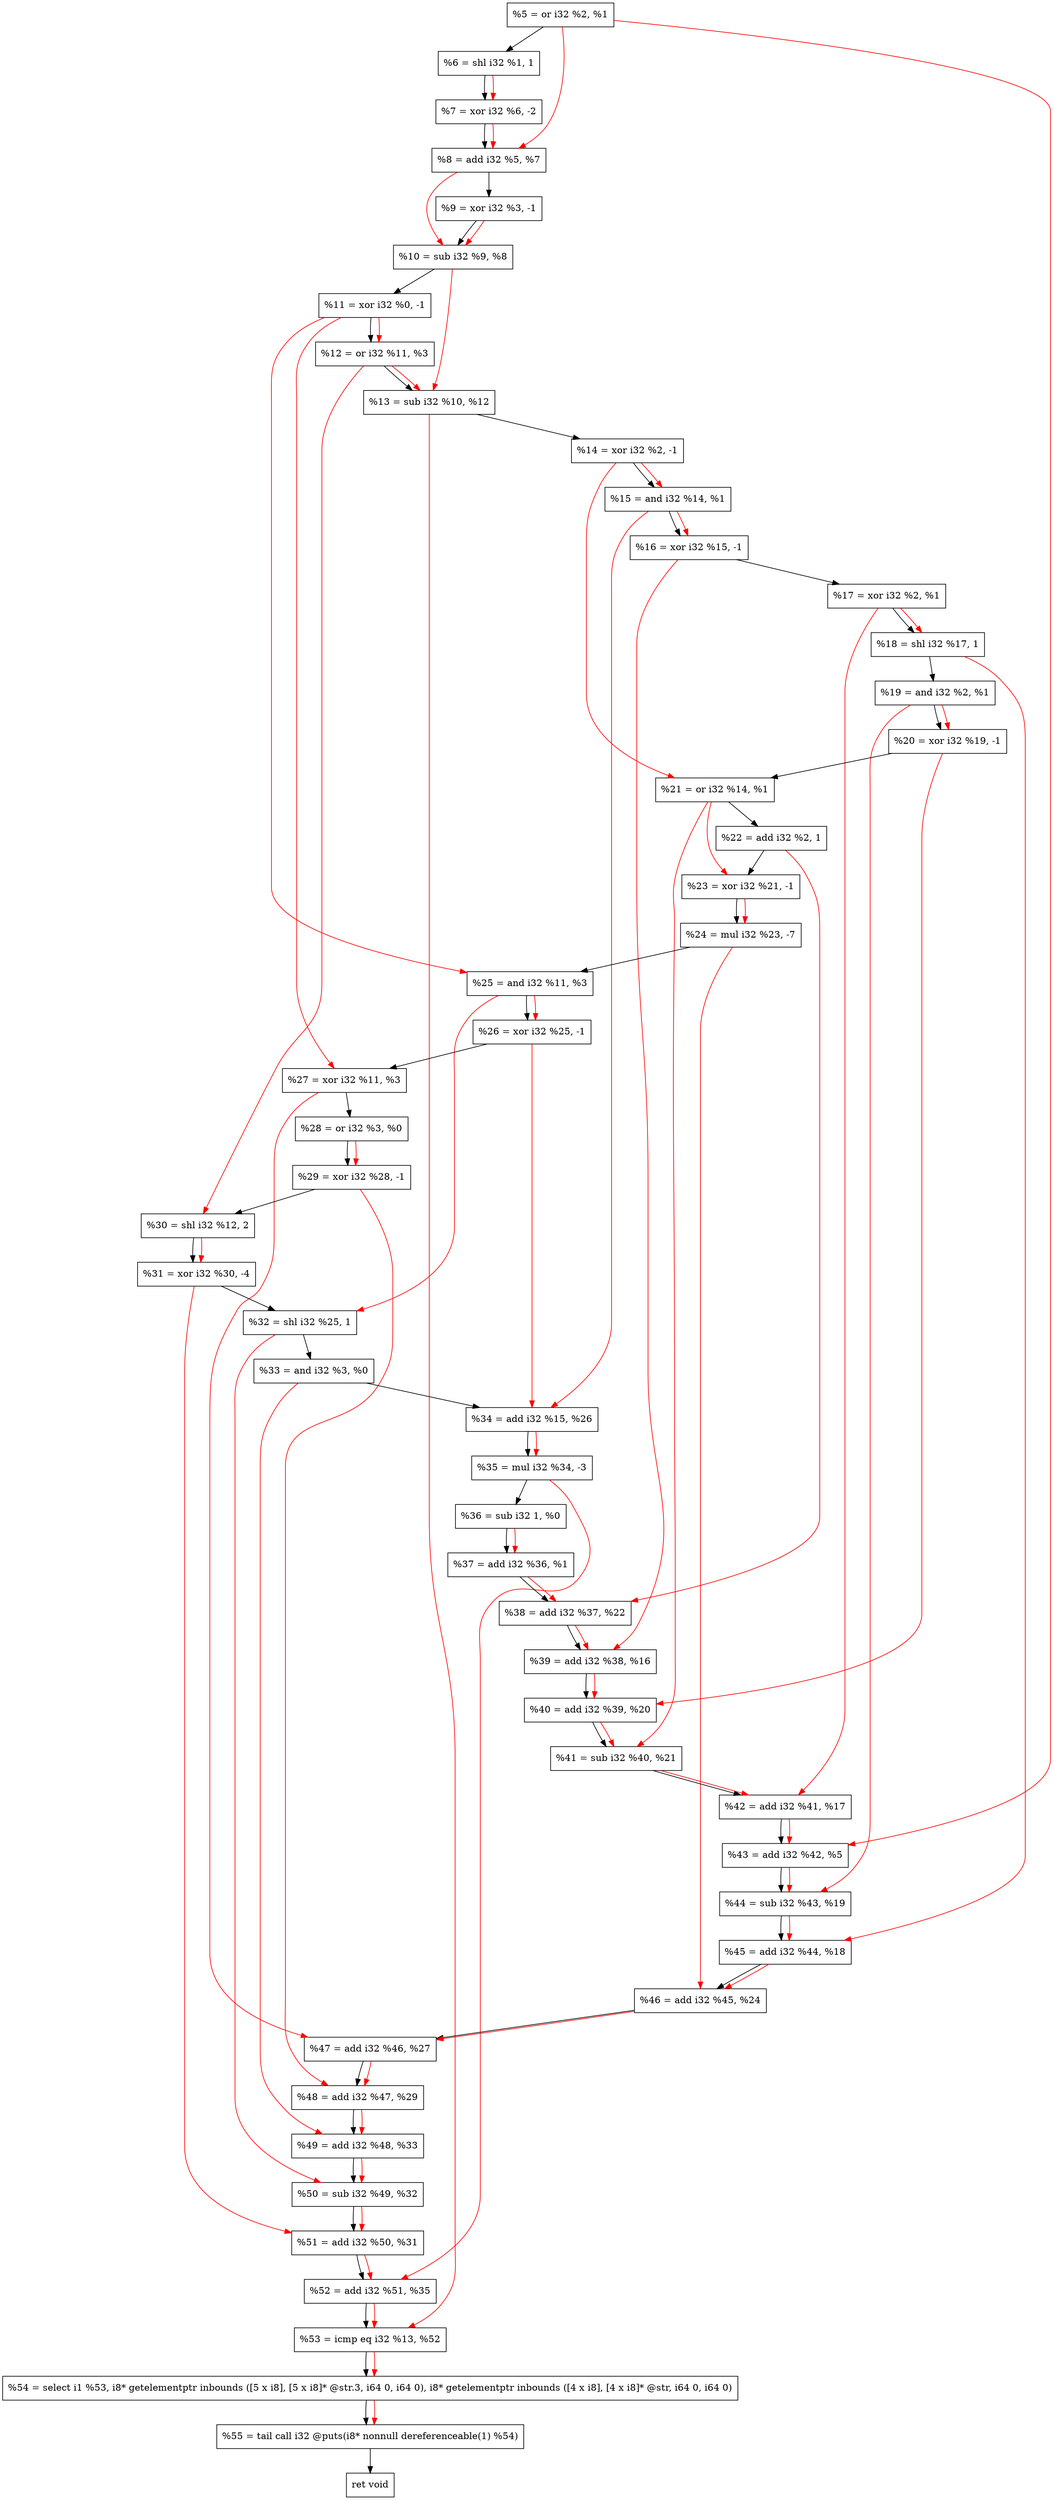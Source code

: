 digraph "DFG for'crackme' function" {
	Node0x2064770[shape=record, label="  %5 = or i32 %2, %1"];
	Node0x2064df0[shape=record, label="  %6 = shl i32 %1, 1"];
	Node0x2064e90[shape=record, label="  %7 = xor i32 %6, -2"];
	Node0x2064f00[shape=record, label="  %8 = add i32 %5, %7"];
	Node0x2064fa0[shape=record, label="  %9 = xor i32 %3, -1"];
	Node0x2065010[shape=record, label="  %10 = sub i32 %9, %8"];
	Node0x2065080[shape=record, label="  %11 = xor i32 %0, -1"];
	Node0x20650f0[shape=record, label="  %12 = or i32 %11, %3"];
	Node0x2065160[shape=record, label="  %13 = sub i32 %10, %12"];
	Node0x20651d0[shape=record, label="  %14 = xor i32 %2, -1"];
	Node0x2065240[shape=record, label="  %15 = and i32 %14, %1"];
	Node0x20652b0[shape=record, label="  %16 = xor i32 %15, -1"];
	Node0x2065320[shape=record, label="  %17 = xor i32 %2, %1"];
	Node0x2065390[shape=record, label="  %18 = shl i32 %17, 1"];
	Node0x2065400[shape=record, label="  %19 = and i32 %2, %1"];
	Node0x2065470[shape=record, label="  %20 = xor i32 %19, -1"];
	Node0x20654e0[shape=record, label="  %21 = or i32 %14, %1"];
	Node0x2065550[shape=record, label="  %22 = add i32 %2, 1"];
	Node0x20655c0[shape=record, label="  %23 = xor i32 %21, -1"];
	Node0x2065660[shape=record, label="  %24 = mul i32 %23, -7"];
	Node0x20656d0[shape=record, label="  %25 = and i32 %11, %3"];
	Node0x2065740[shape=record, label="  %26 = xor i32 %25, -1"];
	Node0x20657b0[shape=record, label="  %27 = xor i32 %11, %3"];
	Node0x2065820[shape=record, label="  %28 = or i32 %3, %0"];
	Node0x2065890[shape=record, label="  %29 = xor i32 %28, -1"];
	Node0x2065930[shape=record, label="  %30 = shl i32 %12, 2"];
	Node0x20659d0[shape=record, label="  %31 = xor i32 %30, -4"];
	Node0x2065a40[shape=record, label="  %32 = shl i32 %25, 1"];
	Node0x2065cc0[shape=record, label="  %33 = and i32 %3, %0"];
	Node0x2065d30[shape=record, label="  %34 = add i32 %15, %26"];
	Node0x2065dd0[shape=record, label="  %35 = mul i32 %34, -3"];
	Node0x2065e40[shape=record, label="  %36 = sub i32 1, %0"];
	Node0x2065eb0[shape=record, label="  %37 = add i32 %36, %1"];
	Node0x2065f20[shape=record, label="  %38 = add i32 %37, %22"];
	Node0x2065f90[shape=record, label="  %39 = add i32 %38, %16"];
	Node0x2066000[shape=record, label="  %40 = add i32 %39, %20"];
	Node0x2066070[shape=record, label="  %41 = sub i32 %40, %21"];
	Node0x20660e0[shape=record, label="  %42 = add i32 %41, %17"];
	Node0x2066150[shape=record, label="  %43 = add i32 %42, %5"];
	Node0x20661c0[shape=record, label="  %44 = sub i32 %43, %19"];
	Node0x2066230[shape=record, label="  %45 = add i32 %44, %18"];
	Node0x20662a0[shape=record, label="  %46 = add i32 %45, %24"];
	Node0x2066310[shape=record, label="  %47 = add i32 %46, %27"];
	Node0x2066380[shape=record, label="  %48 = add i32 %47, %29"];
	Node0x20663f0[shape=record, label="  %49 = add i32 %48, %33"];
	Node0x2066460[shape=record, label="  %50 = sub i32 %49, %32"];
	Node0x20664d0[shape=record, label="  %51 = add i32 %50, %31"];
	Node0x2066540[shape=record, label="  %52 = add i32 %51, %35"];
	Node0x20665b0[shape=record, label="  %53 = icmp eq i32 %13, %52"];
	Node0x2005268[shape=record, label="  %54 = select i1 %53, i8* getelementptr inbounds ([5 x i8], [5 x i8]* @str.3, i64 0, i64 0), i8* getelementptr inbounds ([4 x i8], [4 x i8]* @str, i64 0, i64 0)"];
	Node0x2066a50[shape=record, label="  %55 = tail call i32 @puts(i8* nonnull dereferenceable(1) %54)"];
	Node0x2066aa0[shape=record, label="  ret void"];
	Node0x2064770 -> Node0x2064df0;
	Node0x2064df0 -> Node0x2064e90;
	Node0x2064e90 -> Node0x2064f00;
	Node0x2064f00 -> Node0x2064fa0;
	Node0x2064fa0 -> Node0x2065010;
	Node0x2065010 -> Node0x2065080;
	Node0x2065080 -> Node0x20650f0;
	Node0x20650f0 -> Node0x2065160;
	Node0x2065160 -> Node0x20651d0;
	Node0x20651d0 -> Node0x2065240;
	Node0x2065240 -> Node0x20652b0;
	Node0x20652b0 -> Node0x2065320;
	Node0x2065320 -> Node0x2065390;
	Node0x2065390 -> Node0x2065400;
	Node0x2065400 -> Node0x2065470;
	Node0x2065470 -> Node0x20654e0;
	Node0x20654e0 -> Node0x2065550;
	Node0x2065550 -> Node0x20655c0;
	Node0x20655c0 -> Node0x2065660;
	Node0x2065660 -> Node0x20656d0;
	Node0x20656d0 -> Node0x2065740;
	Node0x2065740 -> Node0x20657b0;
	Node0x20657b0 -> Node0x2065820;
	Node0x2065820 -> Node0x2065890;
	Node0x2065890 -> Node0x2065930;
	Node0x2065930 -> Node0x20659d0;
	Node0x20659d0 -> Node0x2065a40;
	Node0x2065a40 -> Node0x2065cc0;
	Node0x2065cc0 -> Node0x2065d30;
	Node0x2065d30 -> Node0x2065dd0;
	Node0x2065dd0 -> Node0x2065e40;
	Node0x2065e40 -> Node0x2065eb0;
	Node0x2065eb0 -> Node0x2065f20;
	Node0x2065f20 -> Node0x2065f90;
	Node0x2065f90 -> Node0x2066000;
	Node0x2066000 -> Node0x2066070;
	Node0x2066070 -> Node0x20660e0;
	Node0x20660e0 -> Node0x2066150;
	Node0x2066150 -> Node0x20661c0;
	Node0x20661c0 -> Node0x2066230;
	Node0x2066230 -> Node0x20662a0;
	Node0x20662a0 -> Node0x2066310;
	Node0x2066310 -> Node0x2066380;
	Node0x2066380 -> Node0x20663f0;
	Node0x20663f0 -> Node0x2066460;
	Node0x2066460 -> Node0x20664d0;
	Node0x20664d0 -> Node0x2066540;
	Node0x2066540 -> Node0x20665b0;
	Node0x20665b0 -> Node0x2005268;
	Node0x2005268 -> Node0x2066a50;
	Node0x2066a50 -> Node0x2066aa0;
edge [color=red]
	Node0x2064df0 -> Node0x2064e90;
	Node0x2064770 -> Node0x2064f00;
	Node0x2064e90 -> Node0x2064f00;
	Node0x2064fa0 -> Node0x2065010;
	Node0x2064f00 -> Node0x2065010;
	Node0x2065080 -> Node0x20650f0;
	Node0x2065010 -> Node0x2065160;
	Node0x20650f0 -> Node0x2065160;
	Node0x20651d0 -> Node0x2065240;
	Node0x2065240 -> Node0x20652b0;
	Node0x2065320 -> Node0x2065390;
	Node0x2065400 -> Node0x2065470;
	Node0x20651d0 -> Node0x20654e0;
	Node0x20654e0 -> Node0x20655c0;
	Node0x20655c0 -> Node0x2065660;
	Node0x2065080 -> Node0x20656d0;
	Node0x20656d0 -> Node0x2065740;
	Node0x2065080 -> Node0x20657b0;
	Node0x2065820 -> Node0x2065890;
	Node0x20650f0 -> Node0x2065930;
	Node0x2065930 -> Node0x20659d0;
	Node0x20656d0 -> Node0x2065a40;
	Node0x2065240 -> Node0x2065d30;
	Node0x2065740 -> Node0x2065d30;
	Node0x2065d30 -> Node0x2065dd0;
	Node0x2065e40 -> Node0x2065eb0;
	Node0x2065eb0 -> Node0x2065f20;
	Node0x2065550 -> Node0x2065f20;
	Node0x2065f20 -> Node0x2065f90;
	Node0x20652b0 -> Node0x2065f90;
	Node0x2065f90 -> Node0x2066000;
	Node0x2065470 -> Node0x2066000;
	Node0x2066000 -> Node0x2066070;
	Node0x20654e0 -> Node0x2066070;
	Node0x2066070 -> Node0x20660e0;
	Node0x2065320 -> Node0x20660e0;
	Node0x20660e0 -> Node0x2066150;
	Node0x2064770 -> Node0x2066150;
	Node0x2066150 -> Node0x20661c0;
	Node0x2065400 -> Node0x20661c0;
	Node0x20661c0 -> Node0x2066230;
	Node0x2065390 -> Node0x2066230;
	Node0x2066230 -> Node0x20662a0;
	Node0x2065660 -> Node0x20662a0;
	Node0x20662a0 -> Node0x2066310;
	Node0x20657b0 -> Node0x2066310;
	Node0x2066310 -> Node0x2066380;
	Node0x2065890 -> Node0x2066380;
	Node0x2066380 -> Node0x20663f0;
	Node0x2065cc0 -> Node0x20663f0;
	Node0x20663f0 -> Node0x2066460;
	Node0x2065a40 -> Node0x2066460;
	Node0x2066460 -> Node0x20664d0;
	Node0x20659d0 -> Node0x20664d0;
	Node0x20664d0 -> Node0x2066540;
	Node0x2065dd0 -> Node0x2066540;
	Node0x2065160 -> Node0x20665b0;
	Node0x2066540 -> Node0x20665b0;
	Node0x20665b0 -> Node0x2005268;
	Node0x2005268 -> Node0x2066a50;
}
